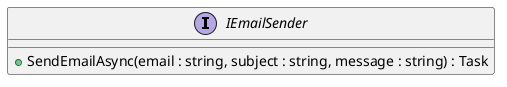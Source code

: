 @startuml IEmailSender
interface IEmailSender  {
    + SendEmailAsync(email : string, subject : string, message : string) : Task
}
@enduml